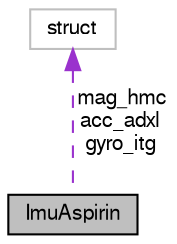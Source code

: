 digraph "ImuAspirin"
{
  edge [fontname="FreeSans",fontsize="10",labelfontname="FreeSans",labelfontsize="10"];
  node [fontname="FreeSans",fontsize="10",shape=record];
  Node1 [label="ImuAspirin",height=0.2,width=0.4,color="black", fillcolor="grey75", style="filled", fontcolor="black"];
  Node2 -> Node1 [dir="back",color="darkorchid3",fontsize="10",style="dashed",label=" mag_hmc\nacc_adxl\ngyro_itg" ,fontname="FreeSans"];
  Node2 [label="struct",height=0.2,width=0.4,color="grey75", fillcolor="white", style="filled"];
}
